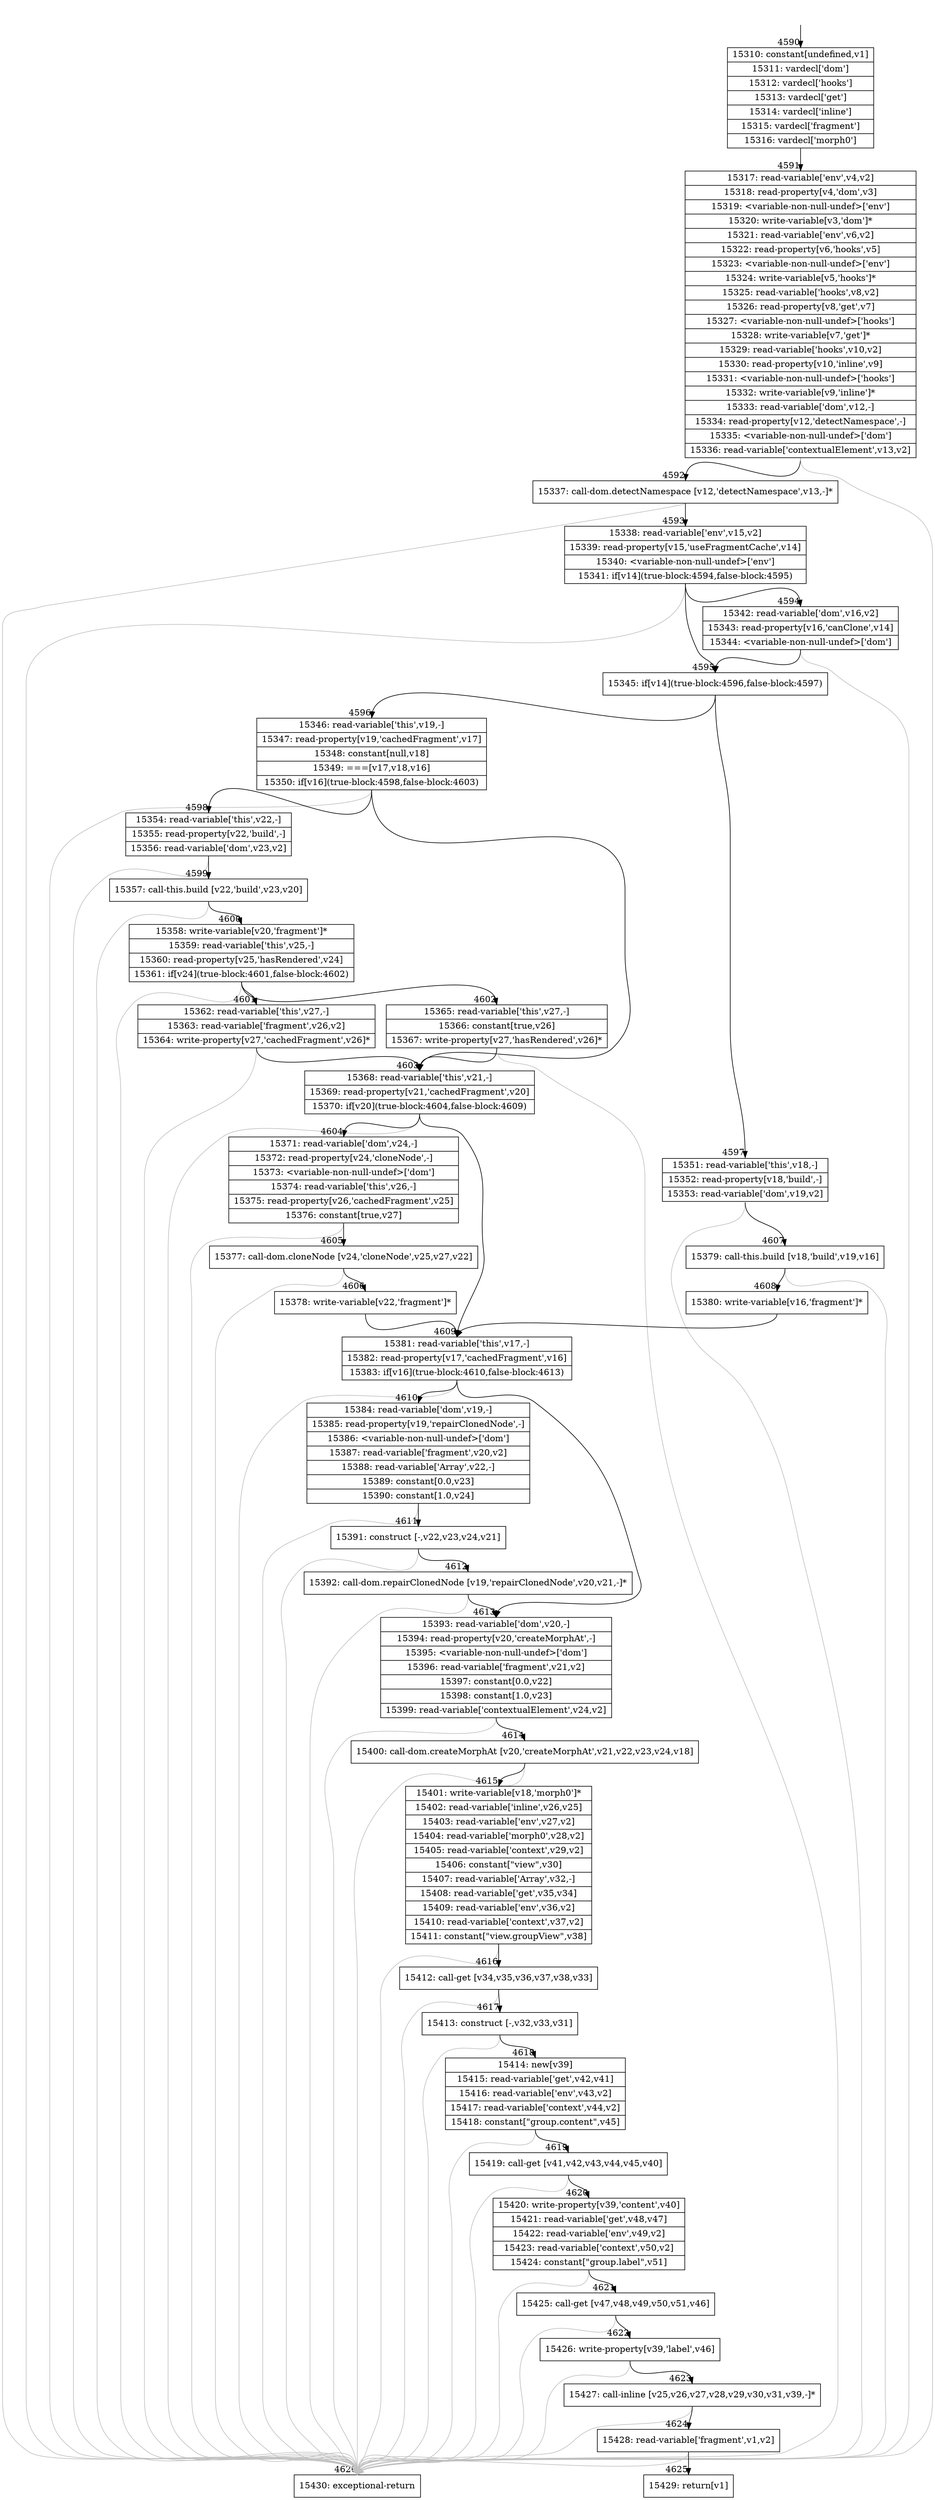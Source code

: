 digraph {
rankdir="TD"
BB_entry374[shape=none,label=""];
BB_entry374 -> BB4590 [tailport=s, headport=n, headlabel="    4590"]
BB4590 [shape=record label="{15310: constant[undefined,v1]|15311: vardecl['dom']|15312: vardecl['hooks']|15313: vardecl['get']|15314: vardecl['inline']|15315: vardecl['fragment']|15316: vardecl['morph0']}" ] 
BB4590 -> BB4591 [tailport=s, headport=n, headlabel="      4591"]
BB4591 [shape=record label="{15317: read-variable['env',v4,v2]|15318: read-property[v4,'dom',v3]|15319: \<variable-non-null-undef\>['env']|15320: write-variable[v3,'dom']*|15321: read-variable['env',v6,v2]|15322: read-property[v6,'hooks',v5]|15323: \<variable-non-null-undef\>['env']|15324: write-variable[v5,'hooks']*|15325: read-variable['hooks',v8,v2]|15326: read-property[v8,'get',v7]|15327: \<variable-non-null-undef\>['hooks']|15328: write-variable[v7,'get']*|15329: read-variable['hooks',v10,v2]|15330: read-property[v10,'inline',v9]|15331: \<variable-non-null-undef\>['hooks']|15332: write-variable[v9,'inline']*|15333: read-variable['dom',v12,-]|15334: read-property[v12,'detectNamespace',-]|15335: \<variable-non-null-undef\>['dom']|15336: read-variable['contextualElement',v13,v2]}" ] 
BB4591 -> BB4592 [tailport=s, headport=n, headlabel="      4592"]
BB4591 -> BB4626 [tailport=s, headport=n, color=gray, headlabel="      4626"]
BB4592 [shape=record label="{15337: call-dom.detectNamespace [v12,'detectNamespace',v13,-]*}" ] 
BB4592 -> BB4593 [tailport=s, headport=n, headlabel="      4593"]
BB4592 -> BB4626 [tailport=s, headport=n, color=gray]
BB4593 [shape=record label="{15338: read-variable['env',v15,v2]|15339: read-property[v15,'useFragmentCache',v14]|15340: \<variable-non-null-undef\>['env']|15341: if[v14](true-block:4594,false-block:4595)}" ] 
BB4593 -> BB4595 [tailport=s, headport=n, headlabel="      4595"]
BB4593 -> BB4594 [tailport=s, headport=n, headlabel="      4594"]
BB4593 -> BB4626 [tailport=s, headport=n, color=gray]
BB4594 [shape=record label="{15342: read-variable['dom',v16,v2]|15343: read-property[v16,'canClone',v14]|15344: \<variable-non-null-undef\>['dom']}" ] 
BB4594 -> BB4595 [tailport=s, headport=n]
BB4594 -> BB4626 [tailport=s, headport=n, color=gray]
BB4595 [shape=record label="{15345: if[v14](true-block:4596,false-block:4597)}" ] 
BB4595 -> BB4596 [tailport=s, headport=n, headlabel="      4596"]
BB4595 -> BB4597 [tailport=s, headport=n, headlabel="      4597"]
BB4596 [shape=record label="{15346: read-variable['this',v19,-]|15347: read-property[v19,'cachedFragment',v17]|15348: constant[null,v18]|15349: ===[v17,v18,v16]|15350: if[v16](true-block:4598,false-block:4603)}" ] 
BB4596 -> BB4598 [tailport=s, headport=n, headlabel="      4598"]
BB4596 -> BB4603 [tailport=s, headport=n, headlabel="      4603"]
BB4596 -> BB4626 [tailport=s, headport=n, color=gray]
BB4597 [shape=record label="{15351: read-variable['this',v18,-]|15352: read-property[v18,'build',-]|15353: read-variable['dom',v19,v2]}" ] 
BB4597 -> BB4607 [tailport=s, headport=n, headlabel="      4607"]
BB4597 -> BB4626 [tailport=s, headport=n, color=gray]
BB4598 [shape=record label="{15354: read-variable['this',v22,-]|15355: read-property[v22,'build',-]|15356: read-variable['dom',v23,v2]}" ] 
BB4598 -> BB4599 [tailport=s, headport=n, headlabel="      4599"]
BB4598 -> BB4626 [tailport=s, headport=n, color=gray]
BB4599 [shape=record label="{15357: call-this.build [v22,'build',v23,v20]}" ] 
BB4599 -> BB4600 [tailport=s, headport=n, headlabel="      4600"]
BB4599 -> BB4626 [tailport=s, headport=n, color=gray]
BB4600 [shape=record label="{15358: write-variable[v20,'fragment']*|15359: read-variable['this',v25,-]|15360: read-property[v25,'hasRendered',v24]|15361: if[v24](true-block:4601,false-block:4602)}" ] 
BB4600 -> BB4601 [tailport=s, headport=n, headlabel="      4601"]
BB4600 -> BB4602 [tailport=s, headport=n, headlabel="      4602"]
BB4600 -> BB4626 [tailport=s, headport=n, color=gray]
BB4601 [shape=record label="{15362: read-variable['this',v27,-]|15363: read-variable['fragment',v26,v2]|15364: write-property[v27,'cachedFragment',v26]*}" ] 
BB4601 -> BB4603 [tailport=s, headport=n]
BB4601 -> BB4626 [tailport=s, headport=n, color=gray]
BB4602 [shape=record label="{15365: read-variable['this',v27,-]|15366: constant[true,v26]|15367: write-property[v27,'hasRendered',v26]*}" ] 
BB4602 -> BB4603 [tailport=s, headport=n]
BB4602 -> BB4626 [tailport=s, headport=n, color=gray]
BB4603 [shape=record label="{15368: read-variable['this',v21,-]|15369: read-property[v21,'cachedFragment',v20]|15370: if[v20](true-block:4604,false-block:4609)}" ] 
BB4603 -> BB4604 [tailport=s, headport=n, headlabel="      4604"]
BB4603 -> BB4609 [tailport=s, headport=n, headlabel="      4609"]
BB4603 -> BB4626 [tailport=s, headport=n, color=gray]
BB4604 [shape=record label="{15371: read-variable['dom',v24,-]|15372: read-property[v24,'cloneNode',-]|15373: \<variable-non-null-undef\>['dom']|15374: read-variable['this',v26,-]|15375: read-property[v26,'cachedFragment',v25]|15376: constant[true,v27]}" ] 
BB4604 -> BB4605 [tailport=s, headport=n, headlabel="      4605"]
BB4604 -> BB4626 [tailport=s, headport=n, color=gray]
BB4605 [shape=record label="{15377: call-dom.cloneNode [v24,'cloneNode',v25,v27,v22]}" ] 
BB4605 -> BB4606 [tailport=s, headport=n, headlabel="      4606"]
BB4605 -> BB4626 [tailport=s, headport=n, color=gray]
BB4606 [shape=record label="{15378: write-variable[v22,'fragment']*}" ] 
BB4606 -> BB4609 [tailport=s, headport=n]
BB4607 [shape=record label="{15379: call-this.build [v18,'build',v19,v16]}" ] 
BB4607 -> BB4608 [tailport=s, headport=n, headlabel="      4608"]
BB4607 -> BB4626 [tailport=s, headport=n, color=gray]
BB4608 [shape=record label="{15380: write-variable[v16,'fragment']*}" ] 
BB4608 -> BB4609 [tailport=s, headport=n]
BB4609 [shape=record label="{15381: read-variable['this',v17,-]|15382: read-property[v17,'cachedFragment',v16]|15383: if[v16](true-block:4610,false-block:4613)}" ] 
BB4609 -> BB4610 [tailport=s, headport=n, headlabel="      4610"]
BB4609 -> BB4613 [tailport=s, headport=n, headlabel="      4613"]
BB4609 -> BB4626 [tailport=s, headport=n, color=gray]
BB4610 [shape=record label="{15384: read-variable['dom',v19,-]|15385: read-property[v19,'repairClonedNode',-]|15386: \<variable-non-null-undef\>['dom']|15387: read-variable['fragment',v20,v2]|15388: read-variable['Array',v22,-]|15389: constant[0.0,v23]|15390: constant[1.0,v24]}" ] 
BB4610 -> BB4611 [tailport=s, headport=n, headlabel="      4611"]
BB4610 -> BB4626 [tailport=s, headport=n, color=gray]
BB4611 [shape=record label="{15391: construct [-,v22,v23,v24,v21]}" ] 
BB4611 -> BB4612 [tailport=s, headport=n, headlabel="      4612"]
BB4611 -> BB4626 [tailport=s, headport=n, color=gray]
BB4612 [shape=record label="{15392: call-dom.repairClonedNode [v19,'repairClonedNode',v20,v21,-]*}" ] 
BB4612 -> BB4613 [tailport=s, headport=n]
BB4612 -> BB4626 [tailport=s, headport=n, color=gray]
BB4613 [shape=record label="{15393: read-variable['dom',v20,-]|15394: read-property[v20,'createMorphAt',-]|15395: \<variable-non-null-undef\>['dom']|15396: read-variable['fragment',v21,v2]|15397: constant[0.0,v22]|15398: constant[1.0,v23]|15399: read-variable['contextualElement',v24,v2]}" ] 
BB4613 -> BB4614 [tailport=s, headport=n, headlabel="      4614"]
BB4613 -> BB4626 [tailport=s, headport=n, color=gray]
BB4614 [shape=record label="{15400: call-dom.createMorphAt [v20,'createMorphAt',v21,v22,v23,v24,v18]}" ] 
BB4614 -> BB4615 [tailport=s, headport=n, headlabel="      4615"]
BB4614 -> BB4626 [tailport=s, headport=n, color=gray]
BB4615 [shape=record label="{15401: write-variable[v18,'morph0']*|15402: read-variable['inline',v26,v25]|15403: read-variable['env',v27,v2]|15404: read-variable['morph0',v28,v2]|15405: read-variable['context',v29,v2]|15406: constant[\"view\",v30]|15407: read-variable['Array',v32,-]|15408: read-variable['get',v35,v34]|15409: read-variable['env',v36,v2]|15410: read-variable['context',v37,v2]|15411: constant[\"view.groupView\",v38]}" ] 
BB4615 -> BB4616 [tailport=s, headport=n, headlabel="      4616"]
BB4615 -> BB4626 [tailport=s, headport=n, color=gray]
BB4616 [shape=record label="{15412: call-get [v34,v35,v36,v37,v38,v33]}" ] 
BB4616 -> BB4617 [tailport=s, headport=n, headlabel="      4617"]
BB4616 -> BB4626 [tailport=s, headport=n, color=gray]
BB4617 [shape=record label="{15413: construct [-,v32,v33,v31]}" ] 
BB4617 -> BB4618 [tailport=s, headport=n, headlabel="      4618"]
BB4617 -> BB4626 [tailport=s, headport=n, color=gray]
BB4618 [shape=record label="{15414: new[v39]|15415: read-variable['get',v42,v41]|15416: read-variable['env',v43,v2]|15417: read-variable['context',v44,v2]|15418: constant[\"group.content\",v45]}" ] 
BB4618 -> BB4619 [tailport=s, headport=n, headlabel="      4619"]
BB4618 -> BB4626 [tailport=s, headport=n, color=gray]
BB4619 [shape=record label="{15419: call-get [v41,v42,v43,v44,v45,v40]}" ] 
BB4619 -> BB4620 [tailport=s, headport=n, headlabel="      4620"]
BB4619 -> BB4626 [tailport=s, headport=n, color=gray]
BB4620 [shape=record label="{15420: write-property[v39,'content',v40]|15421: read-variable['get',v48,v47]|15422: read-variable['env',v49,v2]|15423: read-variable['context',v50,v2]|15424: constant[\"group.label\",v51]}" ] 
BB4620 -> BB4621 [tailport=s, headport=n, headlabel="      4621"]
BB4620 -> BB4626 [tailport=s, headport=n, color=gray]
BB4621 [shape=record label="{15425: call-get [v47,v48,v49,v50,v51,v46]}" ] 
BB4621 -> BB4622 [tailport=s, headport=n, headlabel="      4622"]
BB4621 -> BB4626 [tailport=s, headport=n, color=gray]
BB4622 [shape=record label="{15426: write-property[v39,'label',v46]}" ] 
BB4622 -> BB4623 [tailport=s, headport=n, headlabel="      4623"]
BB4622 -> BB4626 [tailport=s, headport=n, color=gray]
BB4623 [shape=record label="{15427: call-inline [v25,v26,v27,v28,v29,v30,v31,v39,-]*}" ] 
BB4623 -> BB4624 [tailport=s, headport=n, headlabel="      4624"]
BB4623 -> BB4626 [tailport=s, headport=n, color=gray]
BB4624 [shape=record label="{15428: read-variable['fragment',v1,v2]}" ] 
BB4624 -> BB4625 [tailport=s, headport=n, headlabel="      4625"]
BB4624 -> BB4626 [tailport=s, headport=n, color=gray]
BB4625 [shape=record label="{15429: return[v1]}" ] 
BB4626 [shape=record label="{15430: exceptional-return}" ] 
//#$~ 8554
}
